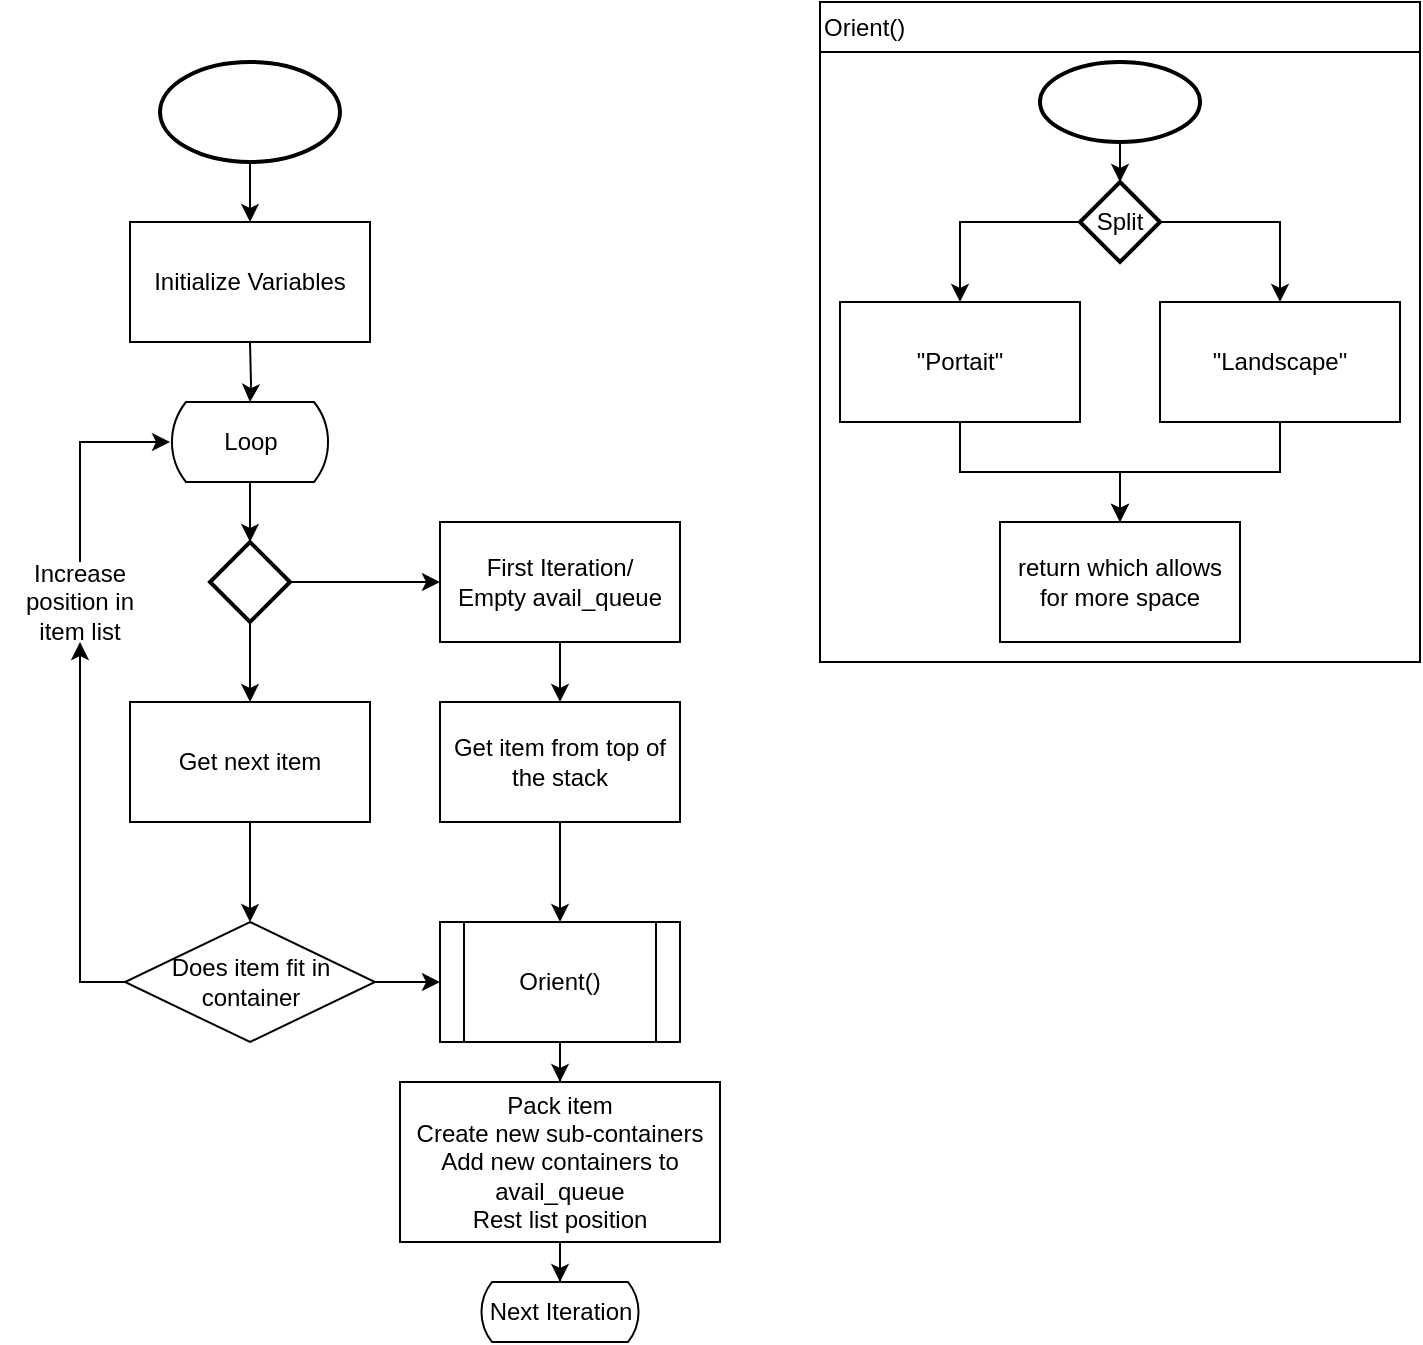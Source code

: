 <mxfile version="14.1.8" type="device"><diagram id="C5RBs43oDa-KdzZeNtuy" name="Page-1"><mxGraphModel dx="870" dy="652" grid="1" gridSize="10" guides="1" tooltips="1" connect="1" arrows="1" fold="1" page="1" pageScale="1" pageWidth="827" pageHeight="1169" math="0" shadow="0"><root><mxCell id="WIyWlLk6GJQsqaUBKTNV-0"/><mxCell id="WIyWlLk6GJQsqaUBKTNV-1" parent="WIyWlLk6GJQsqaUBKTNV-0"/><mxCell id="MBGANj-CSF6sAZ1yx1Mo-10" style="edgeStyle=orthogonalEdgeStyle;rounded=0;orthogonalLoop=1;jettySize=auto;html=1;" parent="WIyWlLk6GJQsqaUBKTNV-1" source="MBGANj-CSF6sAZ1yx1Mo-0" target="MBGANj-CSF6sAZ1yx1Mo-7" edge="1"><mxGeometry relative="1" as="geometry"/></mxCell><mxCell id="MBGANj-CSF6sAZ1yx1Mo-0" value="Loop" style="html=1;dashed=0;whitespace=wrap;shape=mxgraph.dfd.loop" parent="WIyWlLk6GJQsqaUBKTNV-1" vertex="1"><mxGeometry x="85" y="210" width="80" height="40" as="geometry"/></mxCell><mxCell id="MBGANj-CSF6sAZ1yx1Mo-4" style="edgeStyle=orthogonalEdgeStyle;rounded=0;orthogonalLoop=1;jettySize=auto;html=1;" parent="WIyWlLk6GJQsqaUBKTNV-1" source="MBGANj-CSF6sAZ1yx1Mo-1" edge="1"><mxGeometry relative="1" as="geometry"><mxPoint x="125" y="120" as="targetPoint"/></mxGeometry></mxCell><mxCell id="MBGANj-CSF6sAZ1yx1Mo-1" value="" style="strokeWidth=2;html=1;shape=mxgraph.flowchart.start_1;whiteSpace=wrap;" parent="WIyWlLk6GJQsqaUBKTNV-1" vertex="1"><mxGeometry x="80" y="40" width="90" height="50" as="geometry"/></mxCell><mxCell id="MBGANj-CSF6sAZ1yx1Mo-5" style="edgeStyle=orthogonalEdgeStyle;rounded=0;orthogonalLoop=1;jettySize=auto;html=1;" parent="WIyWlLk6GJQsqaUBKTNV-1" target="MBGANj-CSF6sAZ1yx1Mo-0" edge="1"><mxGeometry relative="1" as="geometry"><mxPoint x="125" y="180" as="sourcePoint"/></mxGeometry></mxCell><mxCell id="MBGANj-CSF6sAZ1yx1Mo-6" value="Initialize Variables" style="rounded=0;whiteSpace=wrap;html=1;" parent="WIyWlLk6GJQsqaUBKTNV-1" vertex="1"><mxGeometry x="65" y="120" width="120" height="60" as="geometry"/></mxCell><mxCell id="MBGANj-CSF6sAZ1yx1Mo-9" style="edgeStyle=orthogonalEdgeStyle;rounded=0;orthogonalLoop=1;jettySize=auto;html=1;" parent="WIyWlLk6GJQsqaUBKTNV-1" source="MBGANj-CSF6sAZ1yx1Mo-7" target="MBGANj-CSF6sAZ1yx1Mo-8" edge="1"><mxGeometry relative="1" as="geometry"/></mxCell><mxCell id="MBGANj-CSF6sAZ1yx1Mo-17" style="edgeStyle=orthogonalEdgeStyle;rounded=0;orthogonalLoop=1;jettySize=auto;html=1;" parent="WIyWlLk6GJQsqaUBKTNV-1" source="MBGANj-CSF6sAZ1yx1Mo-7" target="MBGANj-CSF6sAZ1yx1Mo-16" edge="1"><mxGeometry relative="1" as="geometry"/></mxCell><mxCell id="MBGANj-CSF6sAZ1yx1Mo-7" value="" style="strokeWidth=2;html=1;shape=mxgraph.flowchart.decision;whiteSpace=wrap;direction=south;" parent="WIyWlLk6GJQsqaUBKTNV-1" vertex="1"><mxGeometry x="105" y="280" width="40" height="40" as="geometry"/></mxCell><mxCell id="MBGANj-CSF6sAZ1yx1Mo-12" style="edgeStyle=orthogonalEdgeStyle;rounded=0;orthogonalLoop=1;jettySize=auto;html=1;" parent="WIyWlLk6GJQsqaUBKTNV-1" source="MBGANj-CSF6sAZ1yx1Mo-8" target="MBGANj-CSF6sAZ1yx1Mo-11" edge="1"><mxGeometry relative="1" as="geometry"/></mxCell><mxCell id="MBGANj-CSF6sAZ1yx1Mo-8" value="First Iteration/&lt;br&gt;Empty avail_queue" style="rounded=0;whiteSpace=wrap;html=1;" parent="WIyWlLk6GJQsqaUBKTNV-1" vertex="1"><mxGeometry x="220" y="270" width="120" height="60" as="geometry"/></mxCell><mxCell id="MBGANj-CSF6sAZ1yx1Mo-23" style="edgeStyle=orthogonalEdgeStyle;rounded=0;orthogonalLoop=1;jettySize=auto;html=1;" parent="WIyWlLk6GJQsqaUBKTNV-1" source="MBGANj-CSF6sAZ1yx1Mo-11" target="MBGANj-CSF6sAZ1yx1Mo-21" edge="1"><mxGeometry relative="1" as="geometry"/></mxCell><mxCell id="MBGANj-CSF6sAZ1yx1Mo-11" value="Get item from top of the stack" style="rounded=0;whiteSpace=wrap;html=1;" parent="WIyWlLk6GJQsqaUBKTNV-1" vertex="1"><mxGeometry x="220" y="360" width="120" height="60" as="geometry"/></mxCell><mxCell id="MBGANj-CSF6sAZ1yx1Mo-19" style="edgeStyle=orthogonalEdgeStyle;rounded=0;orthogonalLoop=1;jettySize=auto;html=1;" parent="WIyWlLk6GJQsqaUBKTNV-1" source="MBGANj-CSF6sAZ1yx1Mo-16" target="MBGANj-CSF6sAZ1yx1Mo-18" edge="1"><mxGeometry relative="1" as="geometry"/></mxCell><mxCell id="MBGANj-CSF6sAZ1yx1Mo-16" value="Get next item" style="rounded=0;whiteSpace=wrap;html=1;" parent="WIyWlLk6GJQsqaUBKTNV-1" vertex="1"><mxGeometry x="65" y="360" width="120" height="60" as="geometry"/></mxCell><mxCell id="MBGANj-CSF6sAZ1yx1Mo-22" style="edgeStyle=orthogonalEdgeStyle;rounded=0;orthogonalLoop=1;jettySize=auto;html=1;" parent="WIyWlLk6GJQsqaUBKTNV-1" source="MBGANj-CSF6sAZ1yx1Mo-18" target="MBGANj-CSF6sAZ1yx1Mo-21" edge="1"><mxGeometry relative="1" as="geometry"/></mxCell><mxCell id="MBGANj-CSF6sAZ1yx1Mo-26" style="edgeStyle=orthogonalEdgeStyle;rounded=0;orthogonalLoop=1;jettySize=auto;html=1;exitX=0;exitY=0.5;exitDx=0;exitDy=0;" parent="WIyWlLk6GJQsqaUBKTNV-1" source="MBGANj-CSF6sAZ1yx1Mo-18" target="MBGANj-CSF6sAZ1yx1Mo-24" edge="1"><mxGeometry relative="1" as="geometry"><Array as="points"><mxPoint x="40" y="500"/></Array></mxGeometry></mxCell><mxCell id="MBGANj-CSF6sAZ1yx1Mo-18" value="Does item fit in container" style="rhombus;whiteSpace=wrap;html=1;" parent="WIyWlLk6GJQsqaUBKTNV-1" vertex="1"><mxGeometry x="62.5" y="470" width="125" height="60" as="geometry"/></mxCell><mxCell id="MBGANj-CSF6sAZ1yx1Mo-31" style="edgeStyle=orthogonalEdgeStyle;rounded=0;orthogonalLoop=1;jettySize=auto;html=1;" parent="WIyWlLk6GJQsqaUBKTNV-1" source="MBGANj-CSF6sAZ1yx1Mo-21" target="MBGANj-CSF6sAZ1yx1Mo-29" edge="1"><mxGeometry relative="1" as="geometry"/></mxCell><mxCell id="MBGANj-CSF6sAZ1yx1Mo-21" value="Orient()" style="shape=process;whiteSpace=wrap;html=1;backgroundOutline=1;" parent="WIyWlLk6GJQsqaUBKTNV-1" vertex="1"><mxGeometry x="220" y="470" width="120" height="60" as="geometry"/></mxCell><mxCell id="MBGANj-CSF6sAZ1yx1Mo-28" style="edgeStyle=orthogonalEdgeStyle;rounded=0;orthogonalLoop=1;jettySize=auto;html=1;exitX=0.5;exitY=0;exitDx=0;exitDy=0;" parent="WIyWlLk6GJQsqaUBKTNV-1" source="MBGANj-CSF6sAZ1yx1Mo-24" target="MBGANj-CSF6sAZ1yx1Mo-0" edge="1"><mxGeometry relative="1" as="geometry"><Array as="points"><mxPoint x="40" y="230"/></Array></mxGeometry></mxCell><mxCell id="MBGANj-CSF6sAZ1yx1Mo-24" value="Increase position in item list" style="text;html=1;strokeColor=none;fillColor=none;align=center;verticalAlign=middle;whiteSpace=wrap;rounded=0;" parent="WIyWlLk6GJQsqaUBKTNV-1" vertex="1"><mxGeometry y="290" width="80" height="40" as="geometry"/></mxCell><mxCell id="MBGANj-CSF6sAZ1yx1Mo-33" style="edgeStyle=orthogonalEdgeStyle;rounded=0;orthogonalLoop=1;jettySize=auto;html=1;" parent="WIyWlLk6GJQsqaUBKTNV-1" source="MBGANj-CSF6sAZ1yx1Mo-29" target="MBGANj-CSF6sAZ1yx1Mo-32" edge="1"><mxGeometry relative="1" as="geometry"/></mxCell><mxCell id="MBGANj-CSF6sAZ1yx1Mo-29" value="Pack item&lt;br&gt;Create new sub-containers&lt;br&gt;Add new containers to avail_queue&lt;br&gt;Rest list position" style="rounded=0;whiteSpace=wrap;html=1;" parent="WIyWlLk6GJQsqaUBKTNV-1" vertex="1"><mxGeometry x="200" y="550" width="160" height="80" as="geometry"/></mxCell><mxCell id="MBGANj-CSF6sAZ1yx1Mo-32" value="Next Iteration" style="html=1;dashed=0;whitespace=wrap;shape=mxgraph.dfd.loop" parent="WIyWlLk6GJQsqaUBKTNV-1" vertex="1"><mxGeometry x="240" y="650" width="80" height="30" as="geometry"/></mxCell><mxCell id="MBGANj-CSF6sAZ1yx1Mo-38" style="edgeStyle=orthogonalEdgeStyle;rounded=0;orthogonalLoop=1;jettySize=auto;html=1;" parent="WIyWlLk6GJQsqaUBKTNV-1" source="MBGANj-CSF6sAZ1yx1Mo-36" target="MBGANj-CSF6sAZ1yx1Mo-37" edge="1"><mxGeometry relative="1" as="geometry"/></mxCell><mxCell id="MBGANj-CSF6sAZ1yx1Mo-36" value="" style="strokeWidth=2;html=1;shape=mxgraph.flowchart.start_1;whiteSpace=wrap;" parent="WIyWlLk6GJQsqaUBKTNV-1" vertex="1"><mxGeometry x="520" y="40" width="80" height="40" as="geometry"/></mxCell><mxCell id="MBGANj-CSF6sAZ1yx1Mo-42" style="edgeStyle=orthogonalEdgeStyle;rounded=0;orthogonalLoop=1;jettySize=auto;html=1;" parent="WIyWlLk6GJQsqaUBKTNV-1" source="MBGANj-CSF6sAZ1yx1Mo-37" target="MBGANj-CSF6sAZ1yx1Mo-41" edge="1"><mxGeometry relative="1" as="geometry"><Array as="points"><mxPoint x="640" y="120"/></Array></mxGeometry></mxCell><mxCell id="MBGANj-CSF6sAZ1yx1Mo-43" style="edgeStyle=orthogonalEdgeStyle;rounded=0;orthogonalLoop=1;jettySize=auto;html=1;" parent="WIyWlLk6GJQsqaUBKTNV-1" source="MBGANj-CSF6sAZ1yx1Mo-37" target="MBGANj-CSF6sAZ1yx1Mo-39" edge="1"><mxGeometry relative="1" as="geometry"><mxPoint x="500" y="150" as="targetPoint"/><Array as="points"><mxPoint x="480" y="120"/></Array></mxGeometry></mxCell><mxCell id="MBGANj-CSF6sAZ1yx1Mo-37" value="Split" style="strokeWidth=2;html=1;shape=mxgraph.flowchart.decision;whiteSpace=wrap;" parent="WIyWlLk6GJQsqaUBKTNV-1" vertex="1"><mxGeometry x="540" y="100" width="40" height="40" as="geometry"/></mxCell><mxCell id="MBGANj-CSF6sAZ1yx1Mo-45" style="edgeStyle=orthogonalEdgeStyle;rounded=0;orthogonalLoop=1;jettySize=auto;html=1;" parent="WIyWlLk6GJQsqaUBKTNV-1" source="MBGANj-CSF6sAZ1yx1Mo-39" target="MBGANj-CSF6sAZ1yx1Mo-44" edge="1"><mxGeometry relative="1" as="geometry"/></mxCell><mxCell id="MBGANj-CSF6sAZ1yx1Mo-39" value="&quot;Portait&quot;" style="rounded=0;whiteSpace=wrap;html=1;" parent="WIyWlLk6GJQsqaUBKTNV-1" vertex="1"><mxGeometry x="420" y="160" width="120" height="60" as="geometry"/></mxCell><mxCell id="MBGANj-CSF6sAZ1yx1Mo-46" style="edgeStyle=orthogonalEdgeStyle;rounded=0;orthogonalLoop=1;jettySize=auto;html=1;" parent="WIyWlLk6GJQsqaUBKTNV-1" source="MBGANj-CSF6sAZ1yx1Mo-41" target="MBGANj-CSF6sAZ1yx1Mo-44" edge="1"><mxGeometry relative="1" as="geometry"/></mxCell><mxCell id="MBGANj-CSF6sAZ1yx1Mo-41" value="&quot;Landscape&quot;" style="rounded=0;whiteSpace=wrap;html=1;" parent="WIyWlLk6GJQsqaUBKTNV-1" vertex="1"><mxGeometry x="580" y="160" width="120" height="60" as="geometry"/></mxCell><mxCell id="MBGANj-CSF6sAZ1yx1Mo-44" value="return which allows for more space" style="rounded=0;whiteSpace=wrap;html=1;" parent="WIyWlLk6GJQsqaUBKTNV-1" vertex="1"><mxGeometry x="500" y="270" width="120" height="60" as="geometry"/></mxCell><mxCell id="MBGANj-CSF6sAZ1yx1Mo-47" value="" style="rounded=0;whiteSpace=wrap;html=1;fillColor=none;" parent="WIyWlLk6GJQsqaUBKTNV-1" vertex="1"><mxGeometry x="410" y="35" width="300" height="305" as="geometry"/></mxCell><mxCell id="MBGANj-CSF6sAZ1yx1Mo-48" value="Orient()" style="rounded=0;whiteSpace=wrap;html=1;fillColor=none;align=left;" parent="WIyWlLk6GJQsqaUBKTNV-1" vertex="1"><mxGeometry x="410" y="10" width="300" height="25" as="geometry"/></mxCell></root></mxGraphModel></diagram></mxfile>